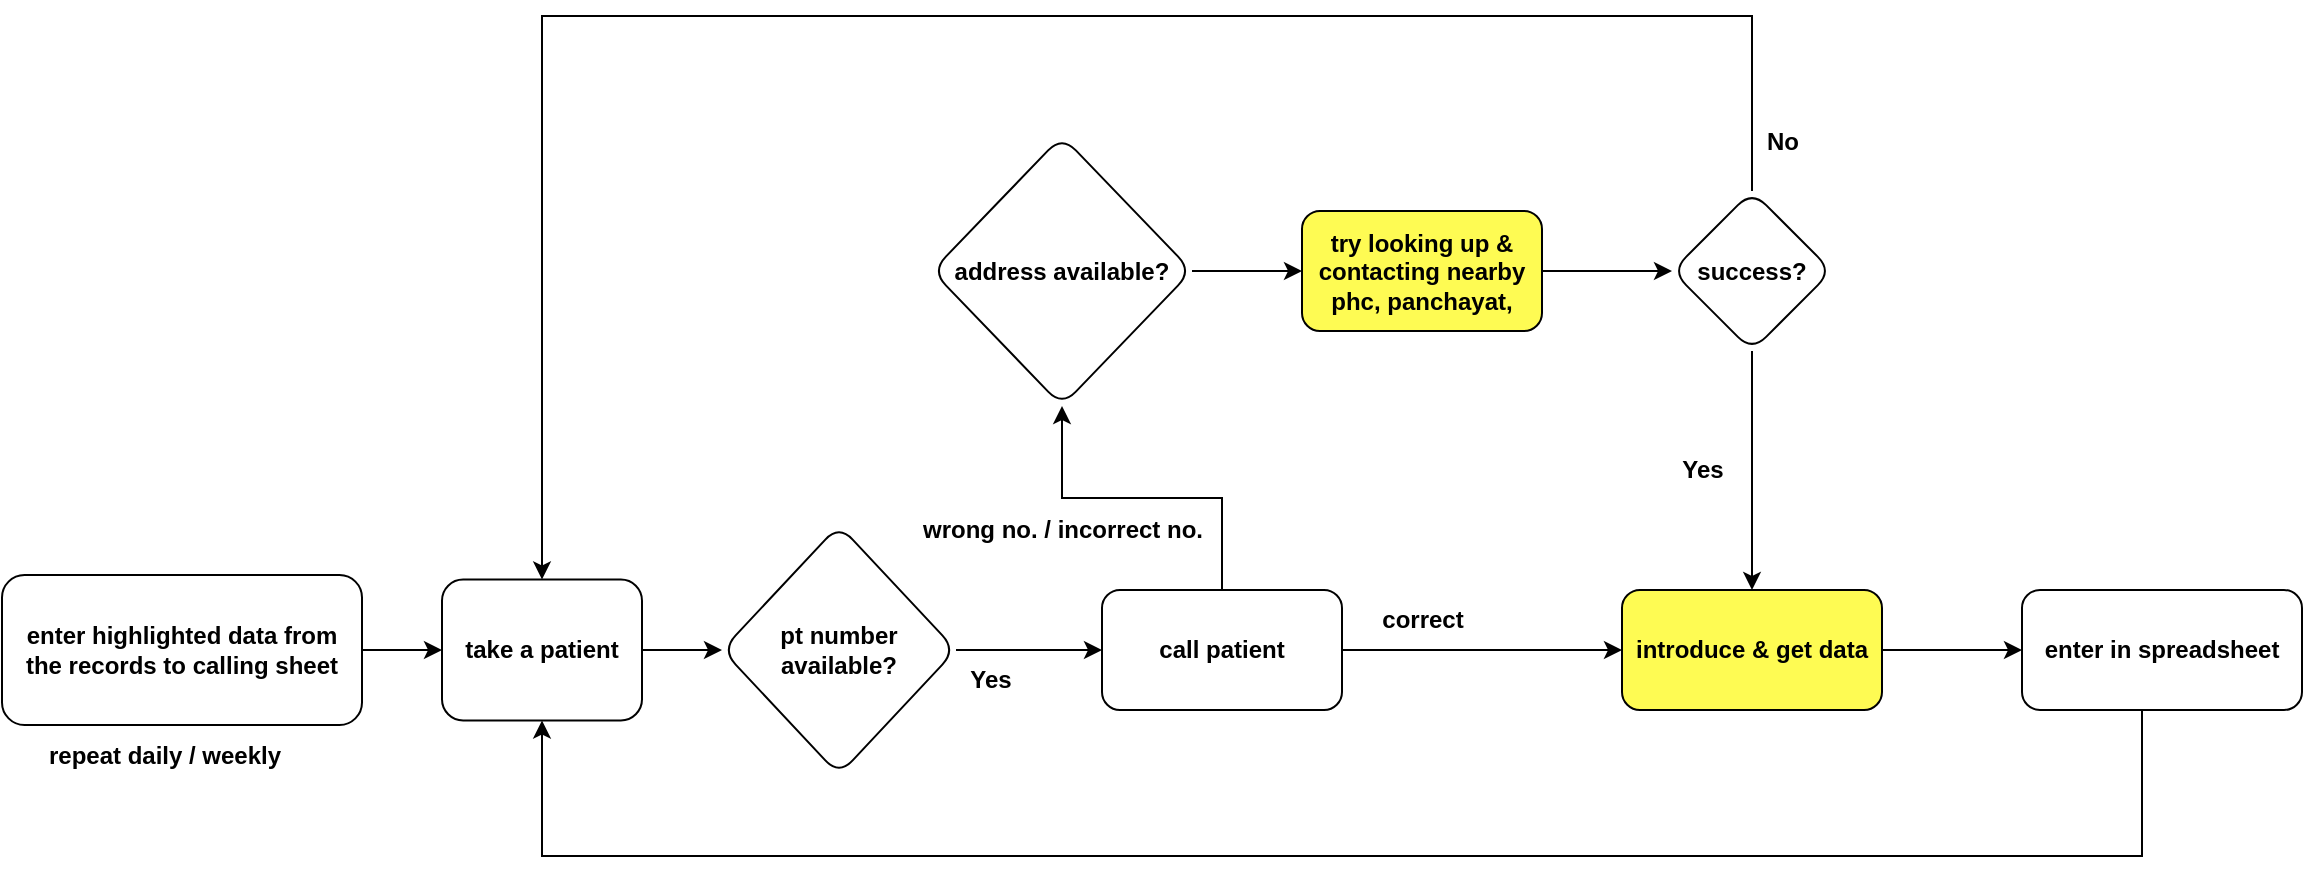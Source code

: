 <mxfile version="23.0.2" type="github">
  <diagram name="Page-1" id="T9tLXDJvgBRMGi7hSpRC">
    <mxGraphModel dx="1493" dy="959" grid="1" gridSize="10" guides="1" tooltips="1" connect="1" arrows="1" fold="1" page="1" pageScale="1" pageWidth="850" pageHeight="1100" math="0" shadow="0">
      <root>
        <mxCell id="0" />
        <mxCell id="1" parent="0" />
        <mxCell id="cN_8xUjMf07WC6kqqLmT-8" value="" style="edgeStyle=orthogonalEdgeStyle;rounded=0;orthogonalLoop=1;jettySize=auto;html=1;entryX=0;entryY=0.5;entryDx=0;entryDy=0;fontStyle=1" edge="1" parent="1" source="cN_8xUjMf07WC6kqqLmT-1" target="cN_8xUjMf07WC6kqqLmT-35">
          <mxGeometry relative="1" as="geometry" />
        </mxCell>
        <mxCell id="cN_8xUjMf07WC6kqqLmT-7" value="pt number available?" style="rhombus;whiteSpace=wrap;html=1;rounded=1;fontStyle=1" vertex="1" parent="1">
          <mxGeometry x="460" y="334.5" width="117" height="125" as="geometry" />
        </mxCell>
        <mxCell id="cN_8xUjMf07WC6kqqLmT-20" value="" style="edgeStyle=orthogonalEdgeStyle;rounded=0;orthogonalLoop=1;jettySize=auto;html=1;fontStyle=1" edge="1" parent="1" source="cN_8xUjMf07WC6kqqLmT-9" target="cN_8xUjMf07WC6kqqLmT-19">
          <mxGeometry relative="1" as="geometry" />
        </mxCell>
        <mxCell id="cN_8xUjMf07WC6kqqLmT-24" value="" style="edgeStyle=orthogonalEdgeStyle;rounded=0;orthogonalLoop=1;jettySize=auto;html=1;fontStyle=1" edge="1" parent="1" source="cN_8xUjMf07WC6kqqLmT-9" target="cN_8xUjMf07WC6kqqLmT-23">
          <mxGeometry relative="1" as="geometry" />
        </mxCell>
        <mxCell id="cN_8xUjMf07WC6kqqLmT-9" value="call patient" style="whiteSpace=wrap;html=1;rounded=1;fontStyle=1" vertex="1" parent="1">
          <mxGeometry x="650" y="367" width="120" height="60" as="geometry" />
        </mxCell>
        <mxCell id="cN_8xUjMf07WC6kqqLmT-13" value="" style="group;fontStyle=1" vertex="1" connectable="0" parent="1">
          <mxGeometry x="574" y="397" width="40" height="30" as="geometry" />
        </mxCell>
        <mxCell id="cN_8xUjMf07WC6kqqLmT-10" value="" style="edgeStyle=orthogonalEdgeStyle;rounded=0;orthogonalLoop=1;jettySize=auto;html=1;fontStyle=1" edge="1" parent="cN_8xUjMf07WC6kqqLmT-13" source="cN_8xUjMf07WC6kqqLmT-7" target="cN_8xUjMf07WC6kqqLmT-9">
          <mxGeometry relative="1" as="geometry" />
        </mxCell>
        <mxCell id="cN_8xUjMf07WC6kqqLmT-11" value="Yes" style="text;html=1;align=center;verticalAlign=middle;resizable=0;points=[];autosize=1;strokeColor=none;fillColor=none;fontStyle=1" vertex="1" parent="cN_8xUjMf07WC6kqqLmT-13">
          <mxGeometry width="40" height="30" as="geometry" />
        </mxCell>
        <mxCell id="cN_8xUjMf07WC6kqqLmT-15" value="" style="group;fontStyle=1" vertex="1" connectable="0" parent="1">
          <mxGeometry x="100" y="359.5" width="180" height="105" as="geometry" />
        </mxCell>
        <mxCell id="cN_8xUjMf07WC6kqqLmT-1" value="&lt;div&gt;enter highlighted data from&lt;/div&gt;&lt;div&gt;the records to calling sheet&lt;/div&gt;" style="rounded=1;whiteSpace=wrap;html=1;fontStyle=1" vertex="1" parent="cN_8xUjMf07WC6kqqLmT-15">
          <mxGeometry width="180" height="75" as="geometry" />
        </mxCell>
        <mxCell id="cN_8xUjMf07WC6kqqLmT-14" value="repeat daily / weekly" style="text;html=1;align=center;verticalAlign=middle;resizable=0;points=[];autosize=1;strokeColor=none;fillColor=none;fontStyle=1" vertex="1" parent="cN_8xUjMf07WC6kqqLmT-15">
          <mxGeometry x="11.25" y="75" width="140" height="30" as="geometry" />
        </mxCell>
        <mxCell id="cN_8xUjMf07WC6kqqLmT-18" value="wrong no. / incorrect no." style="text;html=1;align=center;verticalAlign=middle;resizable=0;points=[];autosize=1;strokeColor=none;fillColor=none;fontStyle=1" vertex="1" parent="1">
          <mxGeometry x="550" y="322" width="160" height="30" as="geometry" />
        </mxCell>
        <mxCell id="cN_8xUjMf07WC6kqqLmT-42" value="" style="edgeStyle=orthogonalEdgeStyle;rounded=0;orthogonalLoop=1;jettySize=auto;html=1;fontStyle=1" edge="1" parent="1" source="cN_8xUjMf07WC6kqqLmT-19" target="cN_8xUjMf07WC6kqqLmT-41">
          <mxGeometry relative="1" as="geometry" />
        </mxCell>
        <mxCell id="cN_8xUjMf07WC6kqqLmT-19" value="introduce &amp;amp; get data" style="whiteSpace=wrap;html=1;rounded=1;fillColor=#fefb53;fontStyle=1" vertex="1" parent="1">
          <mxGeometry x="910" y="367" width="130" height="60" as="geometry" />
        </mxCell>
        <mxCell id="cN_8xUjMf07WC6kqqLmT-21" value="correct" style="text;html=1;align=center;verticalAlign=middle;resizable=0;points=[];autosize=1;strokeColor=none;fillColor=none;fontStyle=1" vertex="1" parent="1">
          <mxGeometry x="780" y="367" width="60" height="30" as="geometry" />
        </mxCell>
        <mxCell id="cN_8xUjMf07WC6kqqLmT-26" value="" style="edgeStyle=orthogonalEdgeStyle;rounded=0;orthogonalLoop=1;jettySize=auto;html=1;fontStyle=1" edge="1" parent="1" source="cN_8xUjMf07WC6kqqLmT-23" target="cN_8xUjMf07WC6kqqLmT-25">
          <mxGeometry relative="1" as="geometry" />
        </mxCell>
        <mxCell id="cN_8xUjMf07WC6kqqLmT-23" value="address available?" style="rhombus;whiteSpace=wrap;html=1;rounded=1;fontStyle=1" vertex="1" parent="1">
          <mxGeometry x="565" y="140" width="130" height="135" as="geometry" />
        </mxCell>
        <mxCell id="cN_8xUjMf07WC6kqqLmT-29" value="" style="edgeStyle=orthogonalEdgeStyle;rounded=0;orthogonalLoop=1;jettySize=auto;html=1;fontStyle=1" edge="1" parent="1" source="cN_8xUjMf07WC6kqqLmT-25" target="cN_8xUjMf07WC6kqqLmT-28">
          <mxGeometry relative="1" as="geometry" />
        </mxCell>
        <mxCell id="cN_8xUjMf07WC6kqqLmT-25" value="try looking up &amp;amp; contacting nearby phc, panchayat, " style="whiteSpace=wrap;html=1;rounded=1;fillColor=#fefb53;fontStyle=1" vertex="1" parent="1">
          <mxGeometry x="750" y="177.5" width="120" height="60" as="geometry" />
        </mxCell>
        <mxCell id="cN_8xUjMf07WC6kqqLmT-32" value="" style="edgeStyle=orthogonalEdgeStyle;rounded=0;orthogonalLoop=1;jettySize=auto;html=1;fontStyle=1" edge="1" parent="1" source="cN_8xUjMf07WC6kqqLmT-28" target="cN_8xUjMf07WC6kqqLmT-19">
          <mxGeometry relative="1" as="geometry" />
        </mxCell>
        <mxCell id="cN_8xUjMf07WC6kqqLmT-33" style="edgeStyle=orthogonalEdgeStyle;rounded=0;orthogonalLoop=1;jettySize=auto;html=1;exitX=0.5;exitY=0;exitDx=0;exitDy=0;entryX=0.5;entryY=0;entryDx=0;entryDy=0;fontStyle=1" edge="1" parent="1" source="cN_8xUjMf07WC6kqqLmT-28" target="cN_8xUjMf07WC6kqqLmT-35">
          <mxGeometry relative="1" as="geometry">
            <Array as="points">
              <mxPoint x="975" y="80" />
              <mxPoint x="370" y="80" />
            </Array>
          </mxGeometry>
        </mxCell>
        <mxCell id="cN_8xUjMf07WC6kqqLmT-28" value="success?" style="rhombus;whiteSpace=wrap;html=1;rounded=1;fontStyle=1" vertex="1" parent="1">
          <mxGeometry x="935" y="167.5" width="80" height="80" as="geometry" />
        </mxCell>
        <mxCell id="cN_8xUjMf07WC6kqqLmT-31" value="Yes" style="text;html=1;align=center;verticalAlign=middle;resizable=0;points=[];autosize=1;strokeColor=none;fillColor=none;fontStyle=1" vertex="1" parent="1">
          <mxGeometry x="930" y="292" width="40" height="30" as="geometry" />
        </mxCell>
        <mxCell id="cN_8xUjMf07WC6kqqLmT-37" style="edgeStyle=orthogonalEdgeStyle;rounded=0;orthogonalLoop=1;jettySize=auto;html=1;exitX=1;exitY=0.5;exitDx=0;exitDy=0;entryX=0;entryY=0.5;entryDx=0;entryDy=0;fontStyle=1" edge="1" parent="1" source="cN_8xUjMf07WC6kqqLmT-35" target="cN_8xUjMf07WC6kqqLmT-7">
          <mxGeometry relative="1" as="geometry" />
        </mxCell>
        <mxCell id="cN_8xUjMf07WC6kqqLmT-35" value="take a patient" style="rounded=1;whiteSpace=wrap;html=1;fontStyle=1" vertex="1" parent="1">
          <mxGeometry x="320" y="361.75" width="100" height="70.5" as="geometry" />
        </mxCell>
        <mxCell id="cN_8xUjMf07WC6kqqLmT-44" style="edgeStyle=orthogonalEdgeStyle;rounded=0;orthogonalLoop=1;jettySize=auto;html=1;exitX=0.5;exitY=1;exitDx=0;exitDy=0;entryX=0.5;entryY=1;entryDx=0;entryDy=0;fontStyle=1" edge="1" parent="1" source="cN_8xUjMf07WC6kqqLmT-41" target="cN_8xUjMf07WC6kqqLmT-35">
          <mxGeometry relative="1" as="geometry">
            <Array as="points">
              <mxPoint x="1170" y="500" />
              <mxPoint x="370" y="500" />
            </Array>
          </mxGeometry>
        </mxCell>
        <mxCell id="cN_8xUjMf07WC6kqqLmT-41" value="enter in spreadsheet" style="whiteSpace=wrap;html=1;rounded=1;fontStyle=1" vertex="1" parent="1">
          <mxGeometry x="1110" y="367" width="140" height="60" as="geometry" />
        </mxCell>
        <mxCell id="cN_8xUjMf07WC6kqqLmT-43" value="No" style="text;html=1;align=center;verticalAlign=middle;resizable=0;points=[];autosize=1;strokeColor=none;fillColor=none;fontStyle=1" vertex="1" parent="1">
          <mxGeometry x="970" y="128" width="40" height="30" as="geometry" />
        </mxCell>
      </root>
    </mxGraphModel>
  </diagram>
</mxfile>
